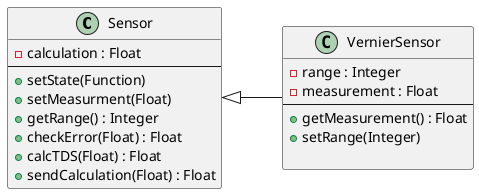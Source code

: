 @startuml tropisticAgentClass
left to right direction

class Sensor {
    -calculation : Float
    --
    +setState(Function) 
    +setMeasurment(Float)
    +getRange() : Integer
    +checkError(Float) : Float
    +calcTDS(Float) : Float
    +sendCalculation(Float) : Float
}

class VernierSensor{
    -range : Integer
    -measurement : Float
    --
    +getMeasurement() : Float
    +setRange(Integer)

}

Sensor <|--VernierSensor
@enduml